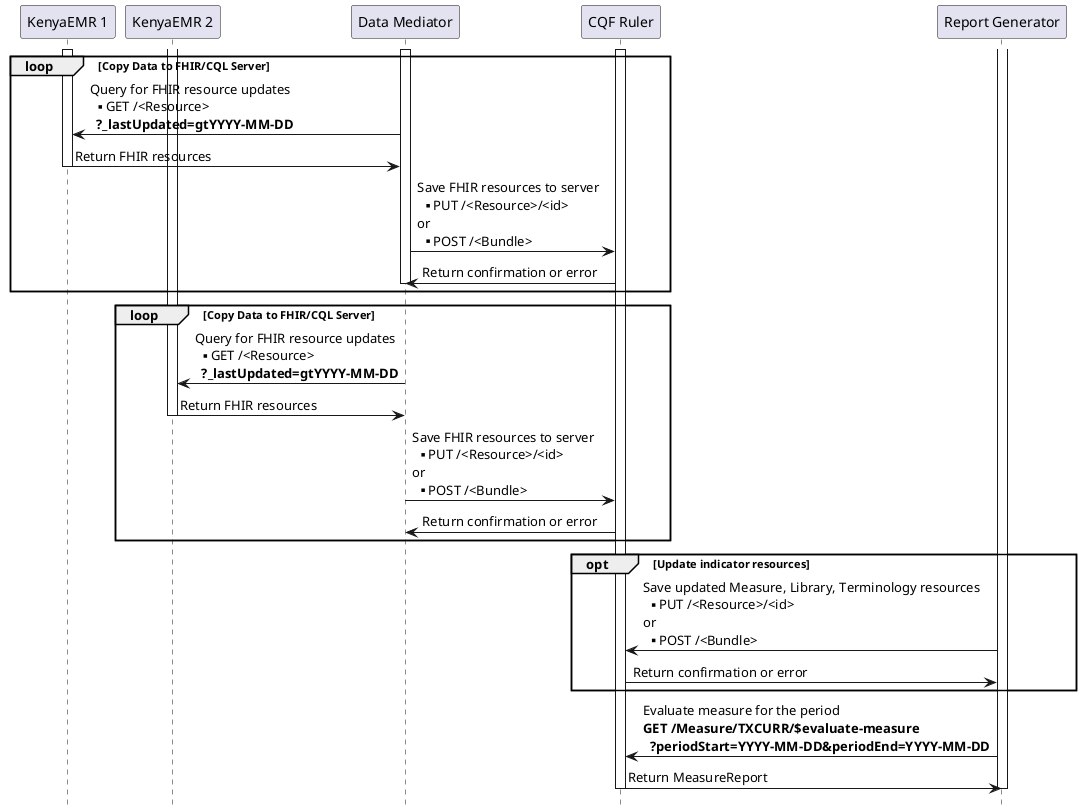 @startuml
skinparam svgDimensionStyle false
hide footbox
participant "KenyaEMR 1" as EMR1
participant "KenyaEMR 2" as EMR2
participant "Data Mediator" as Data
participant "CQF Ruler" as CQL
participant "Report Generator" as Report 

activate CQL
loop Copy Data to FHIR/CQL Server
  activate Data
  activate EMR1
  Data -> EMR1: Query for FHIR resource updates\n**GET /<Resource>\n  **?_lastUpdated=gtYYYY-MM-DD**
  EMR1 -> Data: Return FHIR resources
  deactivate EMR1
  Data -> CQL: Save FHIR resources to server\n**PUT /<Resource>/<id>\nor\n**POST /<Bundle>
  CQL -> Data: Return confirmation or error
  deactivate Data
end

loop Copy Data to FHIR/CQL Server
  activate Data
  activate EMR2
  Data -> EMR2: Query for FHIR resource updates\n**GET /<Resource>\n  **?_lastUpdated=gtYYYY-MM-DD**
  EMR2 -> Data: Return FHIR resources
  deactivate EMR2
  Data -> CQL: Save FHIR resources to server\n**PUT /<Resource>/<id>\nor\n**POST /<Bundle>
  CQL -> Data: Return confirmation or error
  deactivate Data
end

activate Report
opt Update indicator resources
  Report -> CQL: Save updated Measure, Library, Terminology resources\n**PUT /<Resource>/<id>\nor\n**POST /<Bundle>
  CQL -> Report: Return confirmation or error
end

Report -> CQL: Evaluate measure for the period\n**GET /Measure/TXCURR/$evaluate-measure**\n  **?periodStart=YYYY-MM-DD&periodEnd=YYYY-MM-DD**
CQL -> Report: Return MeasureReport
deactivate Report
deactivate CQL

@enduml
